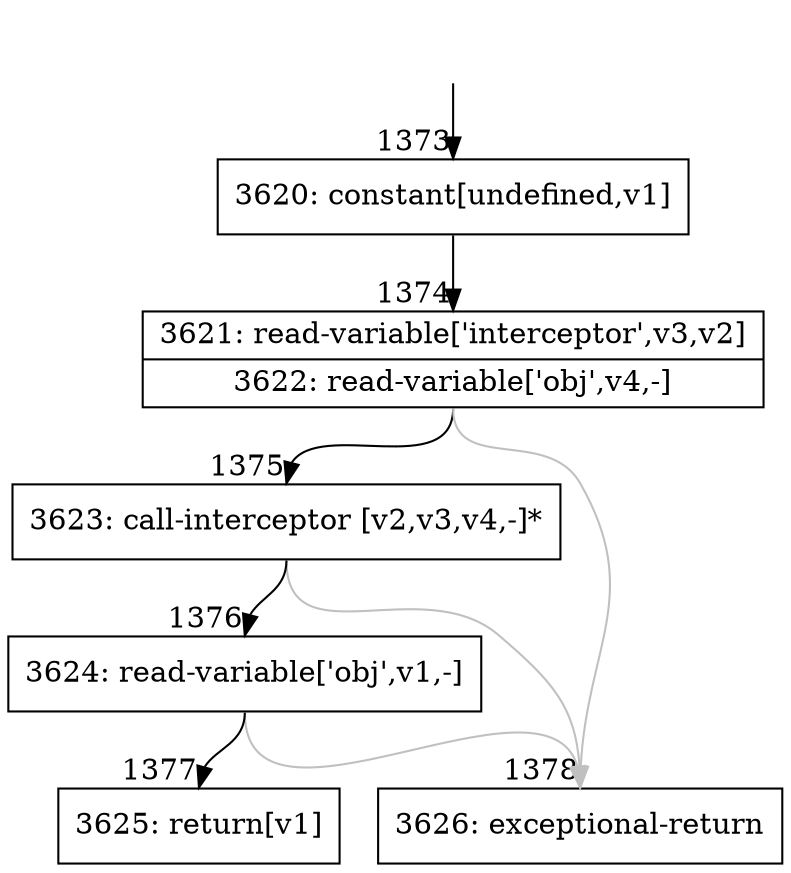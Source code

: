 digraph {
rankdir="TD"
BB_entry116[shape=none,label=""];
BB_entry116 -> BB1373 [tailport=s, headport=n, headlabel="    1373"]
BB1373 [shape=record label="{3620: constant[undefined,v1]}" ] 
BB1373 -> BB1374 [tailport=s, headport=n, headlabel="      1374"]
BB1374 [shape=record label="{3621: read-variable['interceptor',v3,v2]|3622: read-variable['obj',v4,-]}" ] 
BB1374 -> BB1375 [tailport=s, headport=n, headlabel="      1375"]
BB1374 -> BB1378 [tailport=s, headport=n, color=gray, headlabel="      1378"]
BB1375 [shape=record label="{3623: call-interceptor [v2,v3,v4,-]*}" ] 
BB1375 -> BB1376 [tailport=s, headport=n, headlabel="      1376"]
BB1375 -> BB1378 [tailport=s, headport=n, color=gray]
BB1376 [shape=record label="{3624: read-variable['obj',v1,-]}" ] 
BB1376 -> BB1377 [tailport=s, headport=n, headlabel="      1377"]
BB1376 -> BB1378 [tailport=s, headport=n, color=gray]
BB1377 [shape=record label="{3625: return[v1]}" ] 
BB1378 [shape=record label="{3626: exceptional-return}" ] 
//#$~ 1078
}

